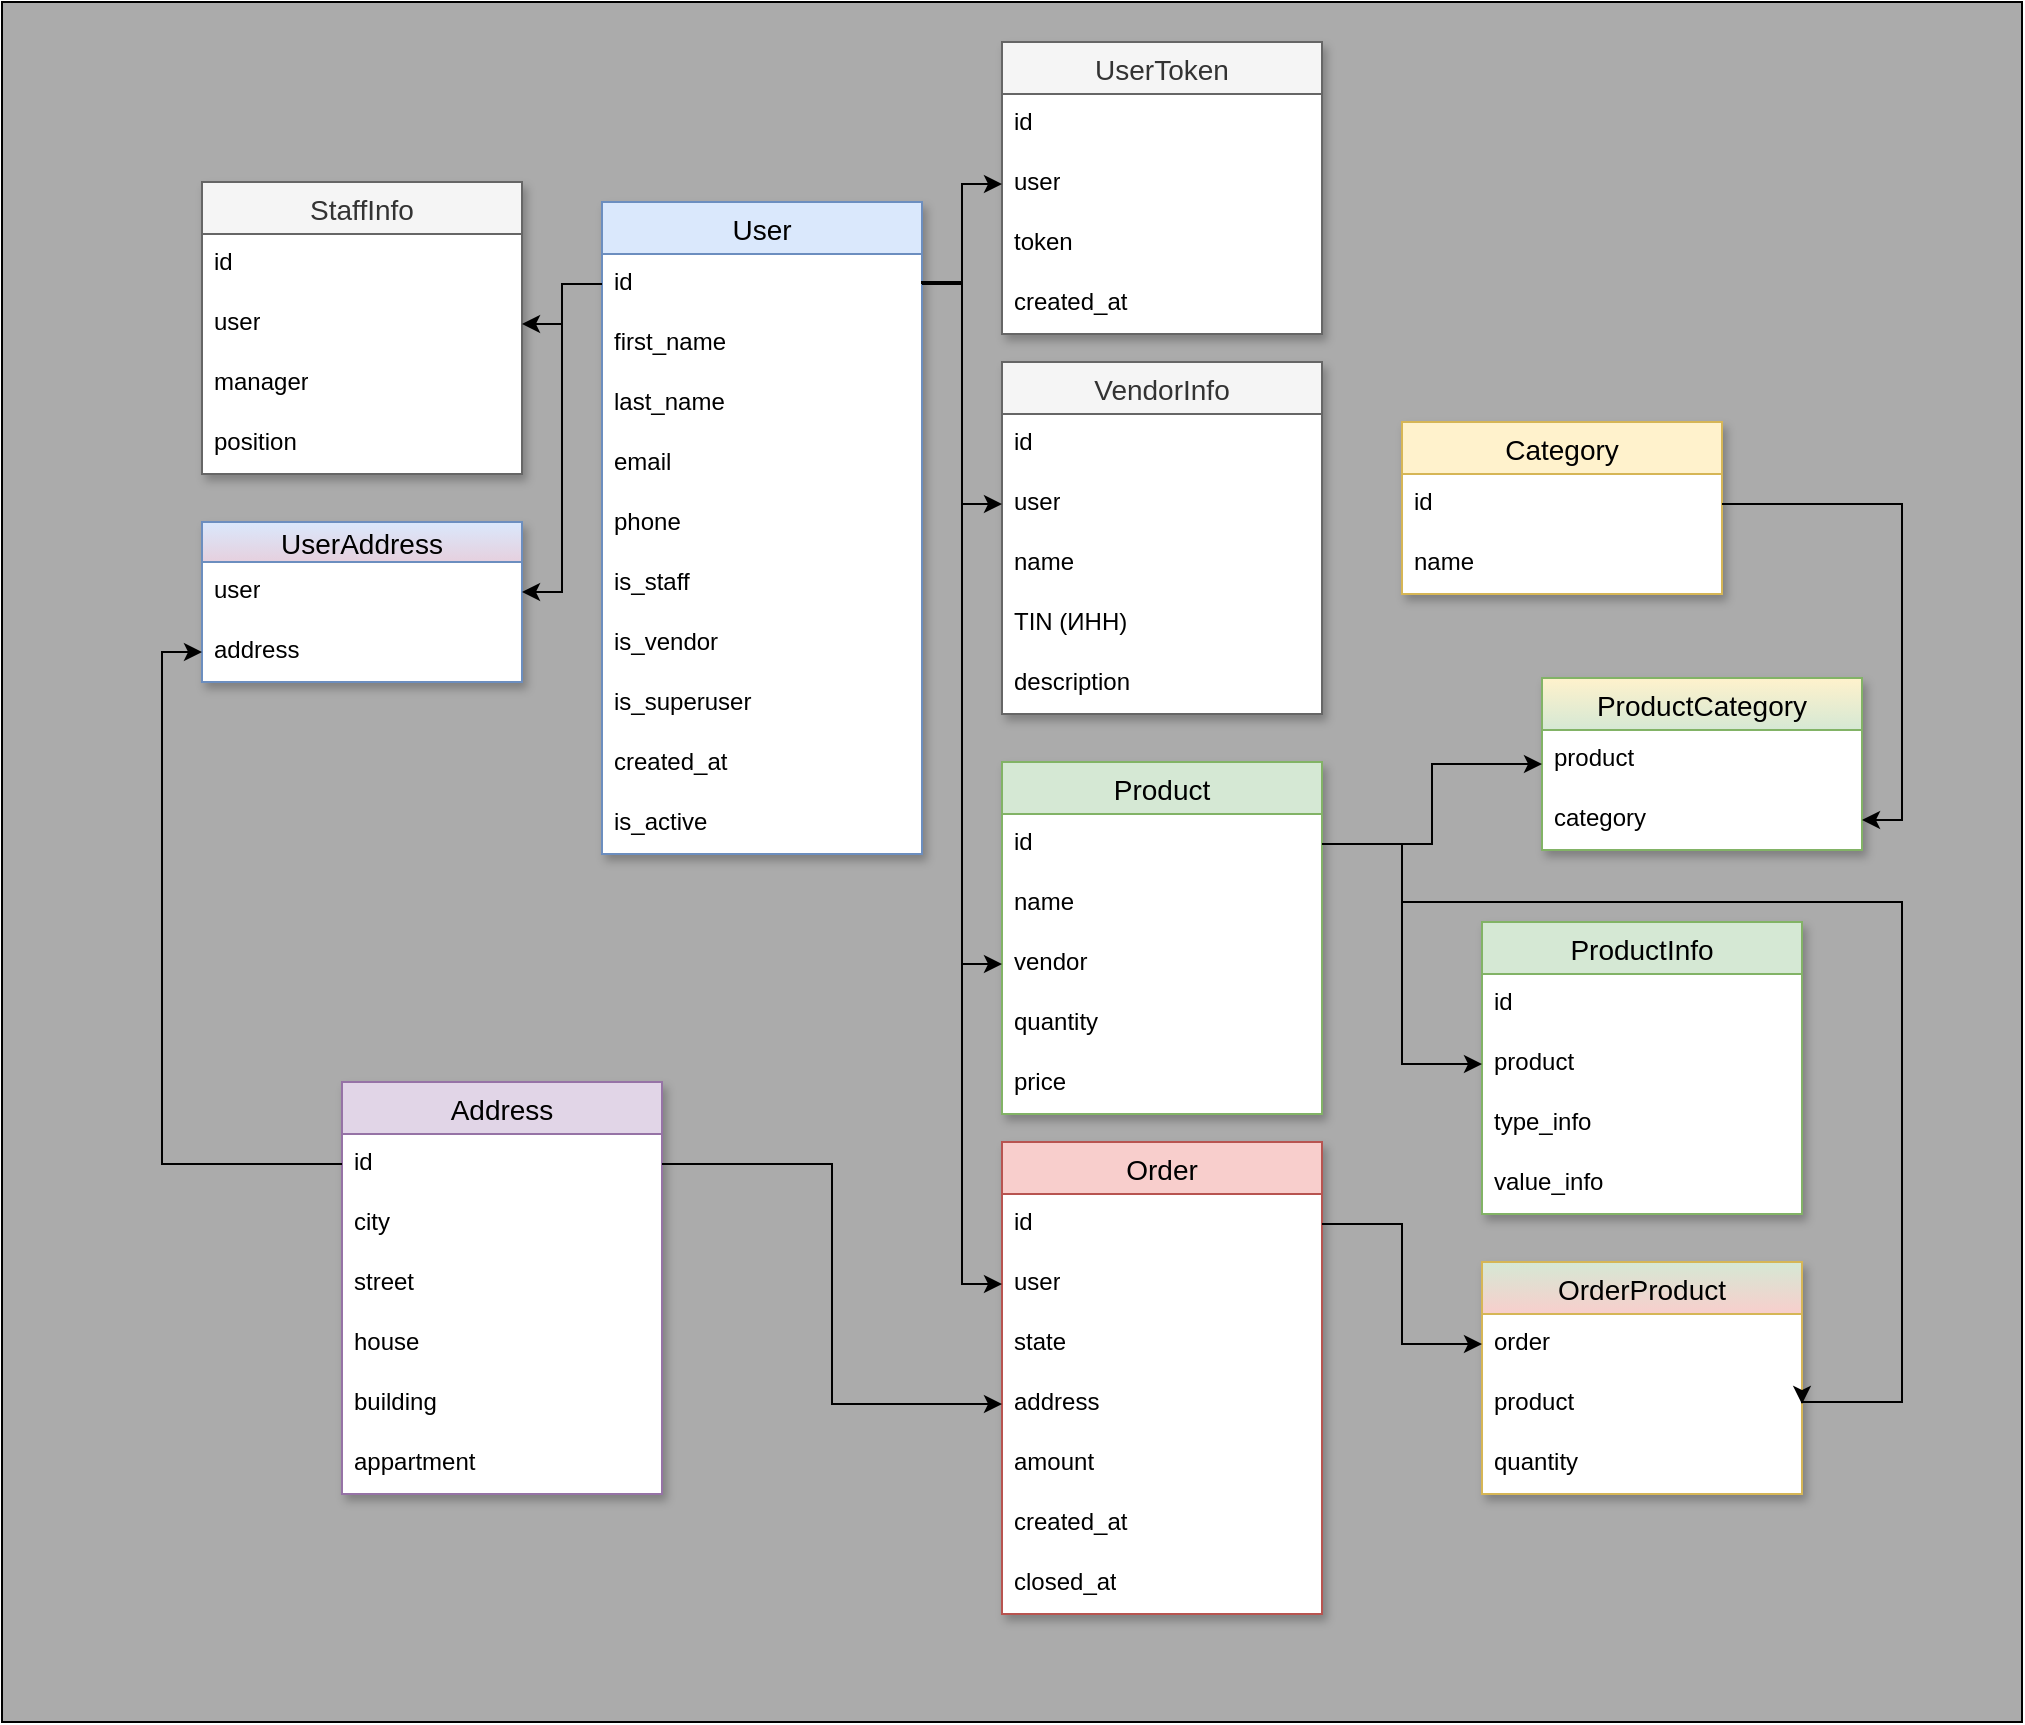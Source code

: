 <mxfile>
    <diagram name="Страница — 1" id="xvxoAmokWaBCEdqNWR3T">
        <mxGraphModel dx="2043" dy="1948" grid="1" gridSize="10" guides="1" tooltips="1" connect="1" arrows="1" fold="1" page="1" pageScale="1" pageWidth="827" pageHeight="1169" math="0" shadow="0">
            <root>
                <mxCell id="0"/>
                <mxCell id="1" parent="0"/>
                <mxCell id="YIzCUzKNq_5RApo1qPSW-104" value="" style="rounded=0;whiteSpace=wrap;html=1;fillColor=#ABABAB;" parent="1" vertex="1">
                    <mxGeometry x="-60" y="-140" width="1010" height="860" as="geometry"/>
                </mxCell>
                <mxCell id="YIzCUzKNq_5RApo1qPSW-2" value="User" style="swimlane;fontStyle=0;childLayout=stackLayout;horizontal=1;startSize=26;horizontalStack=0;resizeParent=1;resizeParentMax=0;resizeLast=0;collapsible=1;marginBottom=0;align=center;fontSize=14;swimlaneFillColor=default;fillColor=#dae8fc;strokeColor=#6c8ebf;shadow=1;" parent="1" vertex="1">
                    <mxGeometry x="240" y="-40" width="160" height="326" as="geometry"/>
                </mxCell>
                <mxCell id="YIzCUzKNq_5RApo1qPSW-20" value="id" style="text;strokeColor=none;fillColor=none;spacingLeft=4;spacingRight=4;overflow=hidden;rotatable=0;points=[[0,0.5],[1,0.5]];portConstraint=eastwest;fontSize=12;whiteSpace=wrap;html=1;" parent="YIzCUzKNq_5RApo1qPSW-2" vertex="1">
                    <mxGeometry y="26" width="160" height="30" as="geometry"/>
                </mxCell>
                <mxCell id="YIzCUzKNq_5RApo1qPSW-3" value="first_name" style="text;strokeColor=none;fillColor=none;spacingLeft=4;spacingRight=4;overflow=hidden;rotatable=0;points=[[0,0.5],[1,0.5]];portConstraint=eastwest;fontSize=12;whiteSpace=wrap;html=1;" parent="YIzCUzKNq_5RApo1qPSW-2" vertex="1">
                    <mxGeometry y="56" width="160" height="30" as="geometry"/>
                </mxCell>
                <mxCell id="YIzCUzKNq_5RApo1qPSW-4" value="last_name" style="text;strokeColor=none;fillColor=none;spacingLeft=4;spacingRight=4;overflow=hidden;rotatable=0;points=[[0,0.5],[1,0.5]];portConstraint=eastwest;fontSize=12;whiteSpace=wrap;html=1;" parent="YIzCUzKNq_5RApo1qPSW-2" vertex="1">
                    <mxGeometry y="86" width="160" height="30" as="geometry"/>
                </mxCell>
                <mxCell id="YIzCUzKNq_5RApo1qPSW-8" value="email" style="text;strokeColor=none;fillColor=none;spacingLeft=4;spacingRight=4;overflow=hidden;rotatable=0;points=[[0,0.5],[1,0.5]];portConstraint=eastwest;fontSize=12;whiteSpace=wrap;html=1;" parent="YIzCUzKNq_5RApo1qPSW-2" vertex="1">
                    <mxGeometry y="116" width="160" height="30" as="geometry"/>
                </mxCell>
                <mxCell id="YIzCUzKNq_5RApo1qPSW-79" value="phone" style="text;strokeColor=none;fillColor=none;spacingLeft=4;spacingRight=4;overflow=hidden;rotatable=0;points=[[0,0.5],[1,0.5]];portConstraint=eastwest;fontSize=12;whiteSpace=wrap;html=1;" parent="YIzCUzKNq_5RApo1qPSW-2" vertex="1">
                    <mxGeometry y="146" width="160" height="30" as="geometry"/>
                </mxCell>
                <mxCell id="YIzCUzKNq_5RApo1qPSW-5" value="is_staff" style="text;strokeColor=none;fillColor=none;spacingLeft=4;spacingRight=4;overflow=hidden;rotatable=0;points=[[0,0.5],[1,0.5]];portConstraint=eastwest;fontSize=12;whiteSpace=wrap;html=1;" parent="YIzCUzKNq_5RApo1qPSW-2" vertex="1">
                    <mxGeometry y="176" width="160" height="30" as="geometry"/>
                </mxCell>
                <mxCell id="YIzCUzKNq_5RApo1qPSW-6" value="is_vendor" style="text;strokeColor=none;fillColor=none;spacingLeft=4;spacingRight=4;overflow=hidden;rotatable=0;points=[[0,0.5],[1,0.5]];portConstraint=eastwest;fontSize=12;whiteSpace=wrap;html=1;" parent="YIzCUzKNq_5RApo1qPSW-2" vertex="1">
                    <mxGeometry y="206" width="160" height="30" as="geometry"/>
                </mxCell>
                <mxCell id="YIzCUzKNq_5RApo1qPSW-7" value="is_superuser" style="text;strokeColor=none;fillColor=none;spacingLeft=4;spacingRight=4;overflow=hidden;rotatable=0;points=[[0,0.5],[1,0.5]];portConstraint=eastwest;fontSize=12;whiteSpace=wrap;html=1;" parent="YIzCUzKNq_5RApo1qPSW-2" vertex="1">
                    <mxGeometry y="236" width="160" height="30" as="geometry"/>
                </mxCell>
                <mxCell id="YIzCUzKNq_5RApo1qPSW-105" value="created_at" style="text;strokeColor=none;fillColor=none;spacingLeft=4;spacingRight=4;overflow=hidden;rotatable=0;points=[[0,0.5],[1,0.5]];portConstraint=eastwest;fontSize=12;whiteSpace=wrap;html=1;" parent="YIzCUzKNq_5RApo1qPSW-2" vertex="1">
                    <mxGeometry y="266" width="160" height="30" as="geometry"/>
                </mxCell>
                <mxCell id="8" value="is_active" style="text;strokeColor=none;fillColor=none;spacingLeft=4;spacingRight=4;overflow=hidden;rotatable=0;points=[[0,0.5],[1,0.5]];portConstraint=eastwest;fontSize=12;whiteSpace=wrap;html=1;" parent="YIzCUzKNq_5RApo1qPSW-2" vertex="1">
                    <mxGeometry y="296" width="160" height="30" as="geometry"/>
                </mxCell>
                <mxCell id="YIzCUzKNq_5RApo1qPSW-9" value="Address" style="swimlane;fontStyle=0;childLayout=stackLayout;horizontal=1;startSize=26;horizontalStack=0;resizeParent=1;resizeParentMax=0;resizeLast=0;collapsible=1;marginBottom=0;align=center;fontSize=14;fillColor=#e1d5e7;strokeColor=#9673a6;swimlaneFillColor=default;shadow=1;glass=0;rounded=0;" parent="1" vertex="1">
                    <mxGeometry x="110" y="400" width="160" height="206" as="geometry"/>
                </mxCell>
                <mxCell id="YIzCUzKNq_5RApo1qPSW-19" value="id" style="text;strokeColor=none;fillColor=none;spacingLeft=4;spacingRight=4;overflow=hidden;rotatable=0;points=[[0,0.5],[1,0.5]];portConstraint=eastwest;fontSize=12;whiteSpace=wrap;html=1;" parent="YIzCUzKNq_5RApo1qPSW-9" vertex="1">
                    <mxGeometry y="26" width="160" height="30" as="geometry"/>
                </mxCell>
                <mxCell id="YIzCUzKNq_5RApo1qPSW-10" value="city" style="text;strokeColor=none;fillColor=none;spacingLeft=4;spacingRight=4;overflow=hidden;rotatable=0;points=[[0,0.5],[1,0.5]];portConstraint=eastwest;fontSize=12;whiteSpace=wrap;html=1;" parent="YIzCUzKNq_5RApo1qPSW-9" vertex="1">
                    <mxGeometry y="56" width="160" height="30" as="geometry"/>
                </mxCell>
                <mxCell id="YIzCUzKNq_5RApo1qPSW-11" value="street" style="text;strokeColor=none;fillColor=none;spacingLeft=4;spacingRight=4;overflow=hidden;rotatable=0;points=[[0,0.5],[1,0.5]];portConstraint=eastwest;fontSize=12;whiteSpace=wrap;html=1;" parent="YIzCUzKNq_5RApo1qPSW-9" vertex="1">
                    <mxGeometry y="86" width="160" height="30" as="geometry"/>
                </mxCell>
                <mxCell id="YIzCUzKNq_5RApo1qPSW-12" value="house" style="text;strokeColor=none;fillColor=none;spacingLeft=4;spacingRight=4;overflow=hidden;rotatable=0;points=[[0,0.5],[1,0.5]];portConstraint=eastwest;fontSize=12;whiteSpace=wrap;html=1;" parent="YIzCUzKNq_5RApo1qPSW-9" vertex="1">
                    <mxGeometry y="116" width="160" height="30" as="geometry"/>
                </mxCell>
                <mxCell id="YIzCUzKNq_5RApo1qPSW-13" value="building" style="text;strokeColor=none;fillColor=none;spacingLeft=4;spacingRight=4;overflow=hidden;rotatable=0;points=[[0,0.5],[1,0.5]];portConstraint=eastwest;fontSize=12;whiteSpace=wrap;html=1;" parent="YIzCUzKNq_5RApo1qPSW-9" vertex="1">
                    <mxGeometry y="146" width="160" height="30" as="geometry"/>
                </mxCell>
                <mxCell id="YIzCUzKNq_5RApo1qPSW-14" value="appartment" style="text;strokeColor=none;fillColor=none;spacingLeft=4;spacingRight=4;overflow=hidden;rotatable=0;points=[[0,0.5],[1,0.5]];portConstraint=eastwest;fontSize=12;whiteSpace=wrap;html=1;" parent="YIzCUzKNq_5RApo1qPSW-9" vertex="1">
                    <mxGeometry y="176" width="160" height="30" as="geometry"/>
                </mxCell>
                <mxCell id="YIzCUzKNq_5RApo1qPSW-15" value="UserAddress" style="swimlane;fontStyle=0;childLayout=stackLayout;horizontal=1;startSize=20;horizontalStack=0;resizeParent=1;resizeParentMax=0;resizeLast=0;collapsible=1;marginBottom=0;align=center;fontSize=14;fillColor=#dae8fc;strokeColor=#6c8ebf;fillStyle=hatch;gradientColor=#E6D0DE;swimlaneFillColor=default;shadow=1;" parent="1" vertex="1">
                    <mxGeometry x="40" y="120" width="160" height="80" as="geometry"/>
                </mxCell>
                <mxCell id="YIzCUzKNq_5RApo1qPSW-16" value="user" style="text;strokeColor=none;fillColor=none;spacingLeft=4;spacingRight=4;overflow=hidden;rotatable=0;points=[[0,0.5],[1,0.5]];portConstraint=eastwest;fontSize=12;whiteSpace=wrap;html=1;" parent="YIzCUzKNq_5RApo1qPSW-15" vertex="1">
                    <mxGeometry y="20" width="160" height="30" as="geometry"/>
                </mxCell>
                <mxCell id="YIzCUzKNq_5RApo1qPSW-17" value="address" style="text;strokeColor=none;fillColor=none;spacingLeft=4;spacingRight=4;overflow=hidden;rotatable=0;points=[[0,0.5],[1,0.5]];portConstraint=eastwest;fontSize=12;whiteSpace=wrap;html=1;" parent="YIzCUzKNq_5RApo1qPSW-15" vertex="1">
                    <mxGeometry y="50" width="160" height="30" as="geometry"/>
                </mxCell>
                <mxCell id="YIzCUzKNq_5RApo1qPSW-21" style="edgeStyle=orthogonalEdgeStyle;rounded=0;orthogonalLoop=1;jettySize=auto;html=1;exitX=0;exitY=0.5;exitDx=0;exitDy=0;entryX=0;entryY=0.5;entryDx=0;entryDy=0;" parent="1" source="YIzCUzKNq_5RApo1qPSW-19" target="YIzCUzKNq_5RApo1qPSW-17" edge="1">
                    <mxGeometry relative="1" as="geometry"/>
                </mxCell>
                <mxCell id="YIzCUzKNq_5RApo1qPSW-22" style="edgeStyle=orthogonalEdgeStyle;rounded=0;orthogonalLoop=1;jettySize=auto;html=1;exitX=0;exitY=0.5;exitDx=0;exitDy=0;entryX=1;entryY=0.5;entryDx=0;entryDy=0;" parent="1" source="YIzCUzKNq_5RApo1qPSW-20" target="YIzCUzKNq_5RApo1qPSW-16" edge="1">
                    <mxGeometry relative="1" as="geometry"/>
                </mxCell>
                <mxCell id="YIzCUzKNq_5RApo1qPSW-47" value="Product" style="swimlane;fontStyle=0;childLayout=stackLayout;horizontal=1;startSize=26;horizontalStack=0;resizeParent=1;resizeParentMax=0;resizeLast=0;collapsible=1;marginBottom=0;align=center;fontSize=14;fillColor=#d5e8d4;strokeColor=#82b366;swimlaneFillColor=default;shadow=1;" parent="1" vertex="1">
                    <mxGeometry x="440" y="240" width="160" height="176" as="geometry"/>
                </mxCell>
                <mxCell id="YIzCUzKNq_5RApo1qPSW-48" value="id" style="text;strokeColor=none;fillColor=none;spacingLeft=4;spacingRight=4;overflow=hidden;rotatable=0;points=[[0,0.5],[1,0.5]];portConstraint=eastwest;fontSize=12;whiteSpace=wrap;html=1;" parent="YIzCUzKNq_5RApo1qPSW-47" vertex="1">
                    <mxGeometry y="26" width="160" height="30" as="geometry"/>
                </mxCell>
                <mxCell id="YIzCUzKNq_5RApo1qPSW-49" value="name" style="text;strokeColor=none;fillColor=none;spacingLeft=4;spacingRight=4;overflow=hidden;rotatable=0;points=[[0,0.5],[1,0.5]];portConstraint=eastwest;fontSize=12;whiteSpace=wrap;html=1;" parent="YIzCUzKNq_5RApo1qPSW-47" vertex="1">
                    <mxGeometry y="56" width="160" height="30" as="geometry"/>
                </mxCell>
                <mxCell id="YIzCUzKNq_5RApo1qPSW-50" value="vendor" style="text;strokeColor=none;fillColor=none;spacingLeft=4;spacingRight=4;overflow=hidden;rotatable=0;points=[[0,0.5],[1,0.5]];portConstraint=eastwest;fontSize=12;whiteSpace=wrap;html=1;" parent="YIzCUzKNq_5RApo1qPSW-47" vertex="1">
                    <mxGeometry y="86" width="160" height="30" as="geometry"/>
                </mxCell>
                <mxCell id="YIzCUzKNq_5RApo1qPSW-67" value="quantity" style="text;strokeColor=none;fillColor=none;spacingLeft=4;spacingRight=4;overflow=hidden;rotatable=0;points=[[0,0.5],[1,0.5]];portConstraint=eastwest;fontSize=12;whiteSpace=wrap;html=1;" parent="YIzCUzKNq_5RApo1qPSW-47" vertex="1">
                    <mxGeometry y="116" width="160" height="30" as="geometry"/>
                </mxCell>
                <mxCell id="YIzCUzKNq_5RApo1qPSW-78" value="price" style="text;strokeColor=none;fillColor=none;spacingLeft=4;spacingRight=4;overflow=hidden;rotatable=0;points=[[0,0.5],[1,0.5]];portConstraint=eastwest;fontSize=12;whiteSpace=wrap;html=1;" parent="YIzCUzKNq_5RApo1qPSW-47" vertex="1">
                    <mxGeometry y="146" width="160" height="30" as="geometry"/>
                </mxCell>
                <mxCell id="YIzCUzKNq_5RApo1qPSW-51" value="Category" style="swimlane;fontStyle=0;childLayout=stackLayout;horizontal=1;startSize=26;horizontalStack=0;resizeParent=1;resizeParentMax=0;resizeLast=0;collapsible=1;marginBottom=0;align=center;fontSize=14;fillColor=#fff2cc;strokeColor=#d6b656;swimlaneFillColor=default;shadow=1;" parent="1" vertex="1">
                    <mxGeometry x="640" y="70" width="160" height="86" as="geometry"/>
                </mxCell>
                <mxCell id="YIzCUzKNq_5RApo1qPSW-52" value="id" style="text;strokeColor=none;fillColor=none;spacingLeft=4;spacingRight=4;overflow=hidden;rotatable=0;points=[[0,0.5],[1,0.5]];portConstraint=eastwest;fontSize=12;whiteSpace=wrap;html=1;" parent="YIzCUzKNq_5RApo1qPSW-51" vertex="1">
                    <mxGeometry y="26" width="160" height="30" as="geometry"/>
                </mxCell>
                <mxCell id="YIzCUzKNq_5RApo1qPSW-53" value="name" style="text;strokeColor=none;fillColor=none;spacingLeft=4;spacingRight=4;overflow=hidden;rotatable=0;points=[[0,0.5],[1,0.5]];portConstraint=eastwest;fontSize=12;whiteSpace=wrap;html=1;" parent="YIzCUzKNq_5RApo1qPSW-51" vertex="1">
                    <mxGeometry y="56" width="160" height="30" as="geometry"/>
                </mxCell>
                <mxCell id="YIzCUzKNq_5RApo1qPSW-55" style="edgeStyle=orthogonalEdgeStyle;rounded=0;orthogonalLoop=1;jettySize=auto;html=1;exitX=1;exitY=0.5;exitDx=0;exitDy=0;entryX=0;entryY=0.5;entryDx=0;entryDy=0;" parent="1" source="YIzCUzKNq_5RApo1qPSW-20" target="YIzCUzKNq_5RApo1qPSW-50" edge="1">
                    <mxGeometry relative="1" as="geometry"/>
                </mxCell>
                <mxCell id="YIzCUzKNq_5RApo1qPSW-56" value="ProductCategory" style="swimlane;fontStyle=0;childLayout=stackLayout;horizontal=1;startSize=26;horizontalStack=0;resizeParent=1;resizeParentMax=0;resizeLast=0;collapsible=1;marginBottom=0;align=center;fontSize=14;fillColor=#FFF2CC;strokeColor=#82b366;swimlaneFillColor=default;shadow=1;gradientColor=#D5E8D4;" parent="1" vertex="1">
                    <mxGeometry x="710" y="198" width="160" height="86" as="geometry"/>
                </mxCell>
                <mxCell id="YIzCUzKNq_5RApo1qPSW-58" value="product" style="text;strokeColor=none;fillColor=none;spacingLeft=4;spacingRight=4;overflow=hidden;rotatable=0;points=[[0,0.5],[1,0.5]];portConstraint=eastwest;fontSize=12;whiteSpace=wrap;html=1;" parent="YIzCUzKNq_5RApo1qPSW-56" vertex="1">
                    <mxGeometry y="26" width="160" height="30" as="geometry"/>
                </mxCell>
                <mxCell id="YIzCUzKNq_5RApo1qPSW-59" value="category" style="text;strokeColor=none;fillColor=none;spacingLeft=4;spacingRight=4;overflow=hidden;rotatable=0;points=[[0,0.5],[1,0.5]];portConstraint=eastwest;fontSize=12;whiteSpace=wrap;html=1;" parent="YIzCUzKNq_5RApo1qPSW-56" vertex="1">
                    <mxGeometry y="56" width="160" height="30" as="geometry"/>
                </mxCell>
                <mxCell id="YIzCUzKNq_5RApo1qPSW-60" style="edgeStyle=orthogonalEdgeStyle;rounded=0;orthogonalLoop=1;jettySize=auto;html=1;exitX=1;exitY=0.5;exitDx=0;exitDy=0;entryX=0;entryY=0.5;entryDx=0;entryDy=0;" parent="1" source="YIzCUzKNq_5RApo1qPSW-48" target="YIzCUzKNq_5RApo1qPSW-56" edge="1">
                    <mxGeometry relative="1" as="geometry"/>
                </mxCell>
                <mxCell id="YIzCUzKNq_5RApo1qPSW-61" style="edgeStyle=orthogonalEdgeStyle;rounded=0;orthogonalLoop=1;jettySize=auto;html=1;exitX=1;exitY=0.5;exitDx=0;exitDy=0;entryX=1;entryY=0.5;entryDx=0;entryDy=0;" parent="1" source="YIzCUzKNq_5RApo1qPSW-52" target="YIzCUzKNq_5RApo1qPSW-59" edge="1">
                    <mxGeometry relative="1" as="geometry"/>
                </mxCell>
                <mxCell id="YIzCUzKNq_5RApo1qPSW-62" value="Order" style="swimlane;fontStyle=0;childLayout=stackLayout;horizontal=1;startSize=26;horizontalStack=0;resizeParent=1;resizeParentMax=0;resizeLast=0;collapsible=1;marginBottom=0;align=center;fontSize=14;fillColor=#f8cecc;strokeColor=#b85450;swimlaneFillColor=default;shadow=1;" parent="1" vertex="1">
                    <mxGeometry x="440" y="430" width="160" height="236" as="geometry"/>
                </mxCell>
                <mxCell id="YIzCUzKNq_5RApo1qPSW-63" value="id" style="text;strokeColor=none;fillColor=none;spacingLeft=4;spacingRight=4;overflow=hidden;rotatable=0;points=[[0,0.5],[1,0.5]];portConstraint=eastwest;fontSize=12;whiteSpace=wrap;html=1;" parent="YIzCUzKNq_5RApo1qPSW-62" vertex="1">
                    <mxGeometry y="26" width="160" height="30" as="geometry"/>
                </mxCell>
                <mxCell id="YIzCUzKNq_5RApo1qPSW-65" value="user" style="text;strokeColor=none;fillColor=none;spacingLeft=4;spacingRight=4;overflow=hidden;rotatable=0;points=[[0,0.5],[1,0.5]];portConstraint=eastwest;fontSize=12;whiteSpace=wrap;html=1;" parent="YIzCUzKNq_5RApo1qPSW-62" vertex="1">
                    <mxGeometry y="56" width="160" height="30" as="geometry"/>
                </mxCell>
                <mxCell id="YIzCUzKNq_5RApo1qPSW-64" value="state" style="text;strokeColor=none;fillColor=none;spacingLeft=4;spacingRight=4;overflow=hidden;rotatable=0;points=[[0,0.5],[1,0.5]];portConstraint=eastwest;fontSize=12;whiteSpace=wrap;html=1;" parent="YIzCUzKNq_5RApo1qPSW-62" vertex="1">
                    <mxGeometry y="86" width="160" height="30" as="geometry"/>
                </mxCell>
                <mxCell id="YIzCUzKNq_5RApo1qPSW-68" value="address" style="text;strokeColor=none;fillColor=none;spacingLeft=4;spacingRight=4;overflow=hidden;rotatable=0;points=[[0,0.5],[1,0.5]];portConstraint=eastwest;fontSize=12;whiteSpace=wrap;html=1;" parent="YIzCUzKNq_5RApo1qPSW-62" vertex="1">
                    <mxGeometry y="116" width="160" height="30" as="geometry"/>
                </mxCell>
                <mxCell id="16" value="amount" style="text;strokeColor=none;fillColor=none;spacingLeft=4;spacingRight=4;overflow=hidden;rotatable=0;points=[[0,0.5],[1,0.5]];portConstraint=eastwest;fontSize=12;whiteSpace=wrap;html=1;" vertex="1" parent="YIzCUzKNq_5RApo1qPSW-62">
                    <mxGeometry y="146" width="160" height="30" as="geometry"/>
                </mxCell>
                <mxCell id="YIzCUzKNq_5RApo1qPSW-66" value="created_at" style="text;strokeColor=none;fillColor=none;spacingLeft=4;spacingRight=4;overflow=hidden;rotatable=0;points=[[0,0.5],[1,0.5]];portConstraint=eastwest;fontSize=12;whiteSpace=wrap;html=1;" parent="YIzCUzKNq_5RApo1qPSW-62" vertex="1">
                    <mxGeometry y="176" width="160" height="30" as="geometry"/>
                </mxCell>
                <mxCell id="YIzCUzKNq_5RApo1qPSW-106" value="closed_at" style="text;strokeColor=none;fillColor=none;spacingLeft=4;spacingRight=4;overflow=hidden;rotatable=0;points=[[0,0.5],[1,0.5]];portConstraint=eastwest;fontSize=12;whiteSpace=wrap;html=1;" parent="YIzCUzKNq_5RApo1qPSW-62" vertex="1">
                    <mxGeometry y="206" width="160" height="30" as="geometry"/>
                </mxCell>
                <mxCell id="YIzCUzKNq_5RApo1qPSW-69" style="edgeStyle=orthogonalEdgeStyle;rounded=0;orthogonalLoop=1;jettySize=auto;html=1;exitX=1;exitY=0.5;exitDx=0;exitDy=0;entryX=0;entryY=0.5;entryDx=0;entryDy=0;" parent="1" source="YIzCUzKNq_5RApo1qPSW-20" target="YIzCUzKNq_5RApo1qPSW-65" edge="1">
                    <mxGeometry relative="1" as="geometry"/>
                </mxCell>
                <mxCell id="YIzCUzKNq_5RApo1qPSW-70" value="OrderProduct" style="swimlane;fontStyle=0;childLayout=stackLayout;horizontal=1;startSize=26;horizontalStack=0;resizeParent=1;resizeParentMax=0;resizeLast=0;collapsible=1;marginBottom=0;align=center;fontSize=14;fillColor=#D5E8D4;strokeColor=#d6b656;swimlaneFillColor=default;shadow=1;gradientColor=#F8CECC;" parent="1" vertex="1">
                    <mxGeometry x="680" y="490" width="160" height="116" as="geometry"/>
                </mxCell>
                <mxCell id="YIzCUzKNq_5RApo1qPSW-71" value="order" style="text;strokeColor=none;fillColor=none;spacingLeft=4;spacingRight=4;overflow=hidden;rotatable=0;points=[[0,0.5],[1,0.5]];portConstraint=eastwest;fontSize=12;whiteSpace=wrap;html=1;" parent="YIzCUzKNq_5RApo1qPSW-70" vertex="1">
                    <mxGeometry y="26" width="160" height="30" as="geometry"/>
                </mxCell>
                <mxCell id="YIzCUzKNq_5RApo1qPSW-72" value="product" style="text;strokeColor=none;fillColor=none;spacingLeft=4;spacingRight=4;overflow=hidden;rotatable=0;points=[[0,0.5],[1,0.5]];portConstraint=eastwest;fontSize=12;whiteSpace=wrap;html=1;" parent="YIzCUzKNq_5RApo1qPSW-70" vertex="1">
                    <mxGeometry y="56" width="160" height="30" as="geometry"/>
                </mxCell>
                <mxCell id="YIzCUzKNq_5RApo1qPSW-73" value="quantity" style="text;strokeColor=none;fillColor=none;spacingLeft=4;spacingRight=4;overflow=hidden;rotatable=0;points=[[0,0.5],[1,0.5]];portConstraint=eastwest;fontSize=12;whiteSpace=wrap;html=1;" parent="YIzCUzKNq_5RApo1qPSW-70" vertex="1">
                    <mxGeometry y="86" width="160" height="30" as="geometry"/>
                </mxCell>
                <mxCell id="YIzCUzKNq_5RApo1qPSW-75" style="edgeStyle=orthogonalEdgeStyle;rounded=0;orthogonalLoop=1;jettySize=auto;html=1;exitX=1;exitY=0.5;exitDx=0;exitDy=0;entryX=1;entryY=0.5;entryDx=0;entryDy=0;" parent="1" source="YIzCUzKNq_5RApo1qPSW-48" target="YIzCUzKNq_5RApo1qPSW-72" edge="1">
                    <mxGeometry relative="1" as="geometry">
                        <Array as="points">
                            <mxPoint x="640" y="281"/>
                            <mxPoint x="640" y="310"/>
                            <mxPoint x="890" y="310"/>
                            <mxPoint x="890" y="560"/>
                        </Array>
                    </mxGeometry>
                </mxCell>
                <mxCell id="YIzCUzKNq_5RApo1qPSW-76" style="edgeStyle=orthogonalEdgeStyle;rounded=0;orthogonalLoop=1;jettySize=auto;html=1;exitX=1;exitY=0.5;exitDx=0;exitDy=0;entryX=0;entryY=0.5;entryDx=0;entryDy=0;" parent="1" source="YIzCUzKNq_5RApo1qPSW-63" target="YIzCUzKNq_5RApo1qPSW-71" edge="1">
                    <mxGeometry relative="1" as="geometry"/>
                </mxCell>
                <mxCell id="YIzCUzKNq_5RApo1qPSW-77" style="edgeStyle=orthogonalEdgeStyle;rounded=0;orthogonalLoop=1;jettySize=auto;html=1;exitX=1;exitY=0.5;exitDx=0;exitDy=0;entryX=0;entryY=0.5;entryDx=0;entryDy=0;" parent="1" source="YIzCUzKNq_5RApo1qPSW-19" target="YIzCUzKNq_5RApo1qPSW-68" edge="1">
                    <mxGeometry relative="1" as="geometry"/>
                </mxCell>
                <mxCell id="YIzCUzKNq_5RApo1qPSW-80" value="VendorInfo" style="swimlane;fontStyle=0;childLayout=stackLayout;horizontal=1;startSize=26;horizontalStack=0;resizeParent=1;resizeParentMax=0;resizeLast=0;collapsible=1;marginBottom=0;align=center;fontSize=14;fillColor=#f5f5f5;strokeColor=#666666;swimlaneFillColor=default;shadow=1;fontColor=#333333;" parent="1" vertex="1">
                    <mxGeometry x="440" y="40" width="160" height="176" as="geometry"/>
                </mxCell>
                <mxCell id="YIzCUzKNq_5RApo1qPSW-81" value="id" style="text;strokeColor=none;fillColor=none;spacingLeft=4;spacingRight=4;overflow=hidden;rotatable=0;points=[[0,0.5],[1,0.5]];portConstraint=eastwest;fontSize=12;whiteSpace=wrap;html=1;" parent="YIzCUzKNq_5RApo1qPSW-80" vertex="1">
                    <mxGeometry y="26" width="160" height="30" as="geometry"/>
                </mxCell>
                <mxCell id="YIzCUzKNq_5RApo1qPSW-85" value="user" style="text;strokeColor=none;fillColor=none;spacingLeft=4;spacingRight=4;overflow=hidden;rotatable=0;points=[[0,0.5],[1,0.5]];portConstraint=eastwest;fontSize=12;whiteSpace=wrap;html=1;" parent="YIzCUzKNq_5RApo1qPSW-80" vertex="1">
                    <mxGeometry y="56" width="160" height="30" as="geometry"/>
                </mxCell>
                <mxCell id="9" value="name" style="text;strokeColor=none;fillColor=none;spacingLeft=4;spacingRight=4;overflow=hidden;rotatable=0;points=[[0,0.5],[1,0.5]];portConstraint=eastwest;fontSize=12;whiteSpace=wrap;html=1;" parent="YIzCUzKNq_5RApo1qPSW-80" vertex="1">
                    <mxGeometry y="86" width="160" height="30" as="geometry"/>
                </mxCell>
                <mxCell id="15" value="TIN (ИНН)" style="text;strokeColor=none;fillColor=none;spacingLeft=4;spacingRight=4;overflow=hidden;rotatable=0;points=[[0,0.5],[1,0.5]];portConstraint=eastwest;fontSize=12;whiteSpace=wrap;html=1;" parent="YIzCUzKNq_5RApo1qPSW-80" vertex="1">
                    <mxGeometry y="116" width="160" height="30" as="geometry"/>
                </mxCell>
                <mxCell id="YIzCUzKNq_5RApo1qPSW-82" value="description" style="text;strokeColor=none;fillColor=none;spacingLeft=4;spacingRight=4;overflow=hidden;rotatable=0;points=[[0,0.5],[1,0.5]];portConstraint=eastwest;fontSize=12;whiteSpace=wrap;html=1;" parent="YIzCUzKNq_5RApo1qPSW-80" vertex="1">
                    <mxGeometry y="146" width="160" height="30" as="geometry"/>
                </mxCell>
                <mxCell id="YIzCUzKNq_5RApo1qPSW-86" style="edgeStyle=orthogonalEdgeStyle;rounded=0;orthogonalLoop=1;jettySize=auto;html=1;exitX=1;exitY=0.5;exitDx=0;exitDy=0;entryX=0;entryY=0.5;entryDx=0;entryDy=0;" parent="1" source="YIzCUzKNq_5RApo1qPSW-20" target="YIzCUzKNq_5RApo1qPSW-85" edge="1">
                    <mxGeometry relative="1" as="geometry">
                        <Array as="points">
                            <mxPoint x="400"/>
                            <mxPoint x="420"/>
                            <mxPoint x="420" y="111"/>
                        </Array>
                    </mxGeometry>
                </mxCell>
                <mxCell id="YIzCUzKNq_5RApo1qPSW-88" value="ProductInfo" style="swimlane;fontStyle=0;childLayout=stackLayout;horizontal=1;startSize=26;horizontalStack=0;resizeParent=1;resizeParentMax=0;resizeLast=0;collapsible=1;marginBottom=0;align=center;fontSize=14;fillColor=#d5e8d4;strokeColor=#82b366;swimlaneFillColor=default;shadow=1;" parent="1" vertex="1">
                    <mxGeometry x="680" y="320" width="160" height="146" as="geometry"/>
                </mxCell>
                <mxCell id="YIzCUzKNq_5RApo1qPSW-89" value="id" style="text;strokeColor=none;fillColor=none;spacingLeft=4;spacingRight=4;overflow=hidden;rotatable=0;points=[[0,0.5],[1,0.5]];portConstraint=eastwest;fontSize=12;whiteSpace=wrap;html=1;" parent="YIzCUzKNq_5RApo1qPSW-88" vertex="1">
                    <mxGeometry y="26" width="160" height="30" as="geometry"/>
                </mxCell>
                <mxCell id="YIzCUzKNq_5RApo1qPSW-90" value="product" style="text;strokeColor=none;fillColor=none;spacingLeft=4;spacingRight=4;overflow=hidden;rotatable=0;points=[[0,0.5],[1,0.5]];portConstraint=eastwest;fontSize=12;whiteSpace=wrap;html=1;" parent="YIzCUzKNq_5RApo1qPSW-88" vertex="1">
                    <mxGeometry y="56" width="160" height="30" as="geometry"/>
                </mxCell>
                <mxCell id="YIzCUzKNq_5RApo1qPSW-91" value="type_info" style="text;strokeColor=none;fillColor=none;spacingLeft=4;spacingRight=4;overflow=hidden;rotatable=0;points=[[0,0.5],[1,0.5]];portConstraint=eastwest;fontSize=12;whiteSpace=wrap;html=1;" parent="YIzCUzKNq_5RApo1qPSW-88" vertex="1">
                    <mxGeometry y="86" width="160" height="30" as="geometry"/>
                </mxCell>
                <mxCell id="YIzCUzKNq_5RApo1qPSW-92" value="value_info" style="text;strokeColor=none;fillColor=none;spacingLeft=4;spacingRight=4;overflow=hidden;rotatable=0;points=[[0,0.5],[1,0.5]];portConstraint=eastwest;fontSize=12;whiteSpace=wrap;html=1;" parent="YIzCUzKNq_5RApo1qPSW-88" vertex="1">
                    <mxGeometry y="116" width="160" height="30" as="geometry"/>
                </mxCell>
                <mxCell id="YIzCUzKNq_5RApo1qPSW-93" style="edgeStyle=orthogonalEdgeStyle;rounded=0;orthogonalLoop=1;jettySize=auto;html=1;exitX=1;exitY=0.5;exitDx=0;exitDy=0;entryX=0;entryY=0.5;entryDx=0;entryDy=0;" parent="1" source="YIzCUzKNq_5RApo1qPSW-48" target="YIzCUzKNq_5RApo1qPSW-90" edge="1">
                    <mxGeometry relative="1" as="geometry"/>
                </mxCell>
                <mxCell id="YIzCUzKNq_5RApo1qPSW-94" value="StaffInfo" style="swimlane;fontStyle=0;childLayout=stackLayout;horizontal=1;startSize=26;horizontalStack=0;resizeParent=1;resizeParentMax=0;resizeLast=0;collapsible=1;marginBottom=0;align=center;fontSize=14;swimlaneFillColor=default;shadow=1;fillColor=#f5f5f5;fontColor=#333333;strokeColor=#666666;" parent="1" vertex="1">
                    <mxGeometry x="40" y="-50" width="160" height="146" as="geometry"/>
                </mxCell>
                <mxCell id="YIzCUzKNq_5RApo1qPSW-95" value="id" style="text;strokeColor=none;fillColor=none;spacingLeft=4;spacingRight=4;overflow=hidden;rotatable=0;points=[[0,0.5],[1,0.5]];portConstraint=eastwest;fontSize=12;whiteSpace=wrap;html=1;" parent="YIzCUzKNq_5RApo1qPSW-94" vertex="1">
                    <mxGeometry y="26" width="160" height="30" as="geometry"/>
                </mxCell>
                <mxCell id="YIzCUzKNq_5RApo1qPSW-96" value="user" style="text;strokeColor=none;fillColor=none;spacingLeft=4;spacingRight=4;overflow=hidden;rotatable=0;points=[[0,0.5],[1,0.5]];portConstraint=eastwest;fontSize=12;whiteSpace=wrap;html=1;" parent="YIzCUzKNq_5RApo1qPSW-94" vertex="1">
                    <mxGeometry y="56" width="160" height="30" as="geometry"/>
                </mxCell>
                <mxCell id="YIzCUzKNq_5RApo1qPSW-98" value="manager" style="text;strokeColor=none;fillColor=none;spacingLeft=4;spacingRight=4;overflow=hidden;rotatable=0;points=[[0,0.5],[1,0.5]];portConstraint=eastwest;fontSize=12;whiteSpace=wrap;html=1;" parent="YIzCUzKNq_5RApo1qPSW-94" vertex="1">
                    <mxGeometry y="86" width="160" height="30" as="geometry"/>
                </mxCell>
                <mxCell id="YIzCUzKNq_5RApo1qPSW-100" value="position" style="text;strokeColor=none;fillColor=none;spacingLeft=4;spacingRight=4;overflow=hidden;rotatable=0;points=[[0,0.5],[1,0.5]];portConstraint=eastwest;fontSize=12;whiteSpace=wrap;html=1;" parent="YIzCUzKNq_5RApo1qPSW-94" vertex="1">
                    <mxGeometry y="116" width="160" height="30" as="geometry"/>
                </mxCell>
                <mxCell id="YIzCUzKNq_5RApo1qPSW-103" style="edgeStyle=orthogonalEdgeStyle;rounded=0;orthogonalLoop=1;jettySize=auto;html=1;exitX=0;exitY=0.5;exitDx=0;exitDy=0;" parent="1" source="YIzCUzKNq_5RApo1qPSW-20" target="YIzCUzKNq_5RApo1qPSW-96" edge="1">
                    <mxGeometry relative="1" as="geometry"/>
                </mxCell>
                <mxCell id="2" value="UserToken" style="swimlane;fontStyle=0;childLayout=stackLayout;horizontal=1;startSize=26;horizontalStack=0;resizeParent=1;resizeParentMax=0;resizeLast=0;collapsible=1;marginBottom=0;align=center;fontSize=14;fillColor=#f5f5f5;strokeColor=#666666;swimlaneFillColor=default;shadow=1;fontColor=#333333;" parent="1" vertex="1">
                    <mxGeometry x="440" y="-120" width="160" height="146" as="geometry"/>
                </mxCell>
                <mxCell id="3" value="id" style="text;strokeColor=none;fillColor=none;spacingLeft=4;spacingRight=4;overflow=hidden;rotatable=0;points=[[0,0.5],[1,0.5]];portConstraint=eastwest;fontSize=12;whiteSpace=wrap;html=1;" parent="2" vertex="1">
                    <mxGeometry y="26" width="160" height="30" as="geometry"/>
                </mxCell>
                <mxCell id="6" value="user" style="text;strokeColor=none;fillColor=none;spacingLeft=4;spacingRight=4;overflow=hidden;rotatable=0;points=[[0,0.5],[1,0.5]];portConstraint=eastwest;fontSize=12;whiteSpace=wrap;html=1;" parent="2" vertex="1">
                    <mxGeometry y="56" width="160" height="30" as="geometry"/>
                </mxCell>
                <mxCell id="4" value="token" style="text;strokeColor=none;fillColor=none;spacingLeft=4;spacingRight=4;overflow=hidden;rotatable=0;points=[[0,0.5],[1,0.5]];portConstraint=eastwest;fontSize=12;whiteSpace=wrap;html=1;" parent="2" vertex="1">
                    <mxGeometry y="86" width="160" height="30" as="geometry"/>
                </mxCell>
                <mxCell id="5" value="created_at" style="text;strokeColor=none;fillColor=none;spacingLeft=4;spacingRight=4;overflow=hidden;rotatable=0;points=[[0,0.5],[1,0.5]];portConstraint=eastwest;fontSize=12;whiteSpace=wrap;html=1;" parent="2" vertex="1">
                    <mxGeometry y="116" width="160" height="30" as="geometry"/>
                </mxCell>
                <mxCell id="7" style="edgeStyle=orthogonalEdgeStyle;html=1;exitX=1;exitY=0.5;exitDx=0;exitDy=0;entryX=0;entryY=0.5;entryDx=0;entryDy=0;rounded=0;curved=0;" parent="1" source="YIzCUzKNq_5RApo1qPSW-20" target="6" edge="1">
                    <mxGeometry relative="1" as="geometry"/>
                </mxCell>
            </root>
        </mxGraphModel>
    </diagram>
</mxfile>